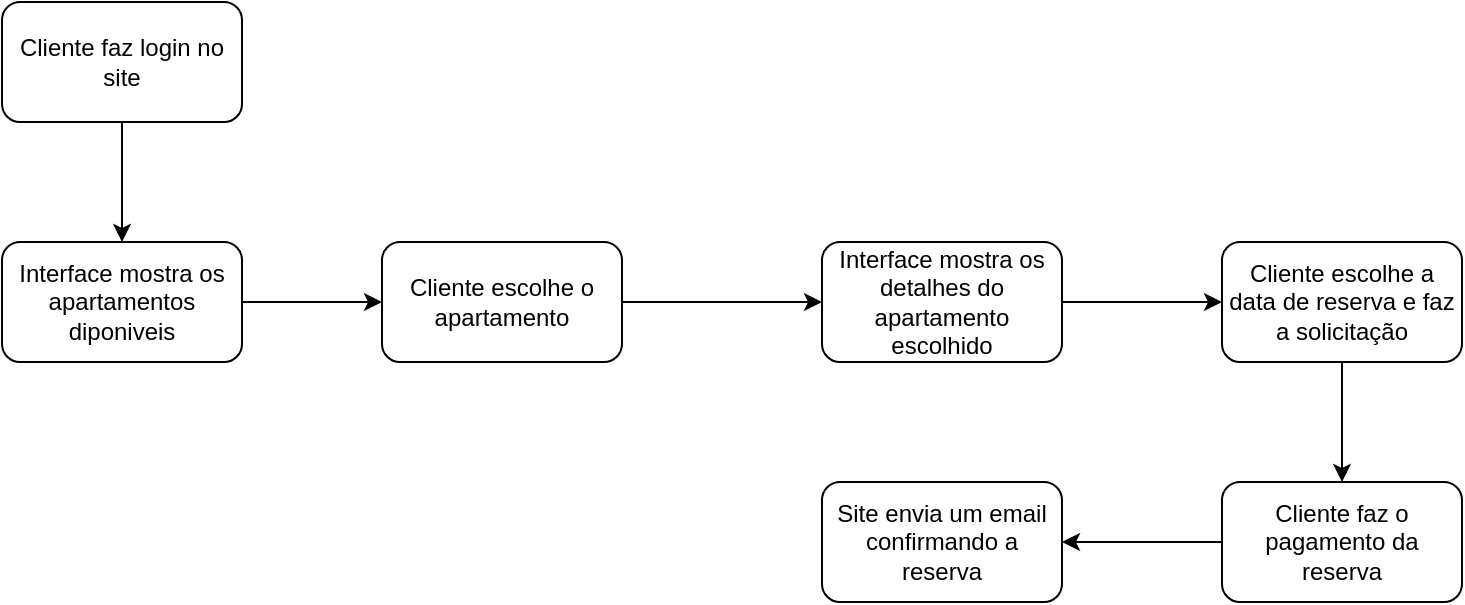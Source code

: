 <mxfile version="24.8.0">
  <diagram name="Página-1" id="UjNvadUnhlNsIRVbJSXi">
    <mxGraphModel dx="1236" dy="773" grid="1" gridSize="10" guides="1" tooltips="1" connect="1" arrows="1" fold="1" page="1" pageScale="1" pageWidth="827" pageHeight="1169" math="0" shadow="0">
      <root>
        <mxCell id="0" />
        <mxCell id="1" parent="0" />
        <mxCell id="JGdbrBbD8qjHiPF7L-dN-1" value="" style="rounded=1;whiteSpace=wrap;html=1;" vertex="1" parent="1">
          <mxGeometry x="60" y="160" width="120" height="60" as="geometry" />
        </mxCell>
        <mxCell id="JGdbrBbD8qjHiPF7L-dN-8" style="edgeStyle=orthogonalEdgeStyle;rounded=0;orthogonalLoop=1;jettySize=auto;html=1;exitX=1;exitY=0.5;exitDx=0;exitDy=0;entryX=0;entryY=0.5;entryDx=0;entryDy=0;" edge="1" parent="1" source="JGdbrBbD8qjHiPF7L-dN-3" target="JGdbrBbD8qjHiPF7L-dN-7">
          <mxGeometry relative="1" as="geometry" />
        </mxCell>
        <mxCell id="JGdbrBbD8qjHiPF7L-dN-3" value="Interface mostra os apartamentos diponiveis" style="text;html=1;align=center;verticalAlign=middle;whiteSpace=wrap;rounded=0;" vertex="1" parent="1">
          <mxGeometry x="60" y="160" width="120" height="60" as="geometry" />
        </mxCell>
        <mxCell id="JGdbrBbD8qjHiPF7L-dN-6" value="" style="rounded=1;whiteSpace=wrap;html=1;" vertex="1" parent="1">
          <mxGeometry x="250" y="160" width="120" height="60" as="geometry" />
        </mxCell>
        <mxCell id="JGdbrBbD8qjHiPF7L-dN-13" style="edgeStyle=orthogonalEdgeStyle;rounded=0;orthogonalLoop=1;jettySize=auto;html=1;exitX=1;exitY=0.5;exitDx=0;exitDy=0;entryX=0;entryY=0.5;entryDx=0;entryDy=0;" edge="1" parent="1" source="JGdbrBbD8qjHiPF7L-dN-7" target="JGdbrBbD8qjHiPF7L-dN-11">
          <mxGeometry relative="1" as="geometry" />
        </mxCell>
        <mxCell id="JGdbrBbD8qjHiPF7L-dN-7" value="Cliente escolhe o apartamento" style="text;html=1;align=center;verticalAlign=middle;whiteSpace=wrap;rounded=0;" vertex="1" parent="1">
          <mxGeometry x="250" y="160" width="120" height="60" as="geometry" />
        </mxCell>
        <mxCell id="JGdbrBbD8qjHiPF7L-dN-11" value="" style="rounded=1;whiteSpace=wrap;html=1;" vertex="1" parent="1">
          <mxGeometry x="470" y="160" width="120" height="60" as="geometry" />
        </mxCell>
        <mxCell id="JGdbrBbD8qjHiPF7L-dN-18" style="edgeStyle=orthogonalEdgeStyle;rounded=0;orthogonalLoop=1;jettySize=auto;html=1;exitX=1;exitY=0.5;exitDx=0;exitDy=0;" edge="1" parent="1" source="JGdbrBbD8qjHiPF7L-dN-12" target="JGdbrBbD8qjHiPF7L-dN-17">
          <mxGeometry relative="1" as="geometry" />
        </mxCell>
        <mxCell id="JGdbrBbD8qjHiPF7L-dN-12" value="Interface mostra os detalhes do apartamento escolhido" style="text;html=1;align=center;verticalAlign=middle;whiteSpace=wrap;rounded=0;" vertex="1" parent="1">
          <mxGeometry x="470" y="160" width="120" height="60" as="geometry" />
        </mxCell>
        <mxCell id="JGdbrBbD8qjHiPF7L-dN-16" value="" style="rounded=1;whiteSpace=wrap;html=1;" vertex="1" parent="1">
          <mxGeometry x="670" y="160" width="120" height="60" as="geometry" />
        </mxCell>
        <mxCell id="JGdbrBbD8qjHiPF7L-dN-29" style="edgeStyle=orthogonalEdgeStyle;rounded=0;orthogonalLoop=1;jettySize=auto;html=1;exitX=0.5;exitY=1;exitDx=0;exitDy=0;entryX=0.5;entryY=0;entryDx=0;entryDy=0;" edge="1" parent="1" source="JGdbrBbD8qjHiPF7L-dN-17" target="JGdbrBbD8qjHiPF7L-dN-28">
          <mxGeometry relative="1" as="geometry" />
        </mxCell>
        <mxCell id="JGdbrBbD8qjHiPF7L-dN-17" value="Cliente escolhe a data de reserva e faz a solicitação" style="text;html=1;align=center;verticalAlign=middle;whiteSpace=wrap;rounded=0;" vertex="1" parent="1">
          <mxGeometry x="670" y="160" width="120" height="60" as="geometry" />
        </mxCell>
        <mxCell id="JGdbrBbD8qjHiPF7L-dN-20" value="" style="rounded=1;whiteSpace=wrap;html=1;" vertex="1" parent="1">
          <mxGeometry x="470" y="280" width="120" height="60" as="geometry" />
        </mxCell>
        <mxCell id="JGdbrBbD8qjHiPF7L-dN-21" value="Site envia um email confirmando a reserva" style="text;html=1;align=center;verticalAlign=middle;whiteSpace=wrap;rounded=0;" vertex="1" parent="1">
          <mxGeometry x="470" y="280" width="120" height="60" as="geometry" />
        </mxCell>
        <mxCell id="JGdbrBbD8qjHiPF7L-dN-23" value="" style="rounded=1;whiteSpace=wrap;html=1;" vertex="1" parent="1">
          <mxGeometry x="60" y="40" width="120" height="60" as="geometry" />
        </mxCell>
        <mxCell id="JGdbrBbD8qjHiPF7L-dN-25" style="edgeStyle=orthogonalEdgeStyle;rounded=0;orthogonalLoop=1;jettySize=auto;html=1;exitX=0.5;exitY=1;exitDx=0;exitDy=0;entryX=0.5;entryY=0;entryDx=0;entryDy=0;" edge="1" parent="1" source="JGdbrBbD8qjHiPF7L-dN-24" target="JGdbrBbD8qjHiPF7L-dN-3">
          <mxGeometry relative="1" as="geometry" />
        </mxCell>
        <mxCell id="JGdbrBbD8qjHiPF7L-dN-24" value="Cliente faz login no site" style="text;html=1;align=center;verticalAlign=middle;whiteSpace=wrap;rounded=0;" vertex="1" parent="1">
          <mxGeometry x="60" y="40" width="120" height="60" as="geometry" />
        </mxCell>
        <mxCell id="JGdbrBbD8qjHiPF7L-dN-27" value="" style="rounded=1;whiteSpace=wrap;html=1;" vertex="1" parent="1">
          <mxGeometry x="670" y="280" width="120" height="60" as="geometry" />
        </mxCell>
        <mxCell id="JGdbrBbD8qjHiPF7L-dN-30" style="edgeStyle=orthogonalEdgeStyle;rounded=0;orthogonalLoop=1;jettySize=auto;html=1;exitX=0;exitY=0.5;exitDx=0;exitDy=0;entryX=1;entryY=0.5;entryDx=0;entryDy=0;" edge="1" parent="1" source="JGdbrBbD8qjHiPF7L-dN-28" target="JGdbrBbD8qjHiPF7L-dN-21">
          <mxGeometry relative="1" as="geometry" />
        </mxCell>
        <mxCell id="JGdbrBbD8qjHiPF7L-dN-28" value="Cliente faz o pagamento da reserva" style="text;html=1;align=center;verticalAlign=middle;whiteSpace=wrap;rounded=0;" vertex="1" parent="1">
          <mxGeometry x="670" y="280" width="120" height="60" as="geometry" />
        </mxCell>
      </root>
    </mxGraphModel>
  </diagram>
</mxfile>
